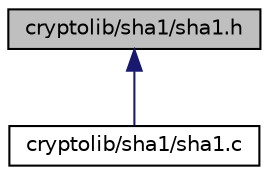 digraph "cryptolib/sha1/sha1.h"
{
 // INTERACTIVE_SVG=YES
 // LATEX_PDF_SIZE
  bgcolor="transparent";
  edge [fontname="Helvetica",fontsize="10",labelfontname="Helvetica",labelfontsize="10"];
  node [fontname="Helvetica",fontsize="10",shape=record];
  Node1 [label="cryptolib/sha1/sha1.h",height=0.2,width=0.4,color="black", fillcolor="grey75", style="filled", fontcolor="black",tooltip="SHA-1 declaration."];
  Node1 -> Node2 [dir="back",color="midnightblue",fontsize="10",style="solid",fontname="Helvetica"];
  Node2 [label="cryptolib/sha1/sha1.c",height=0.2,width=0.4,color="black",URL="$sha1_8c.html",tooltip="SHA-1 implementation."];
}
